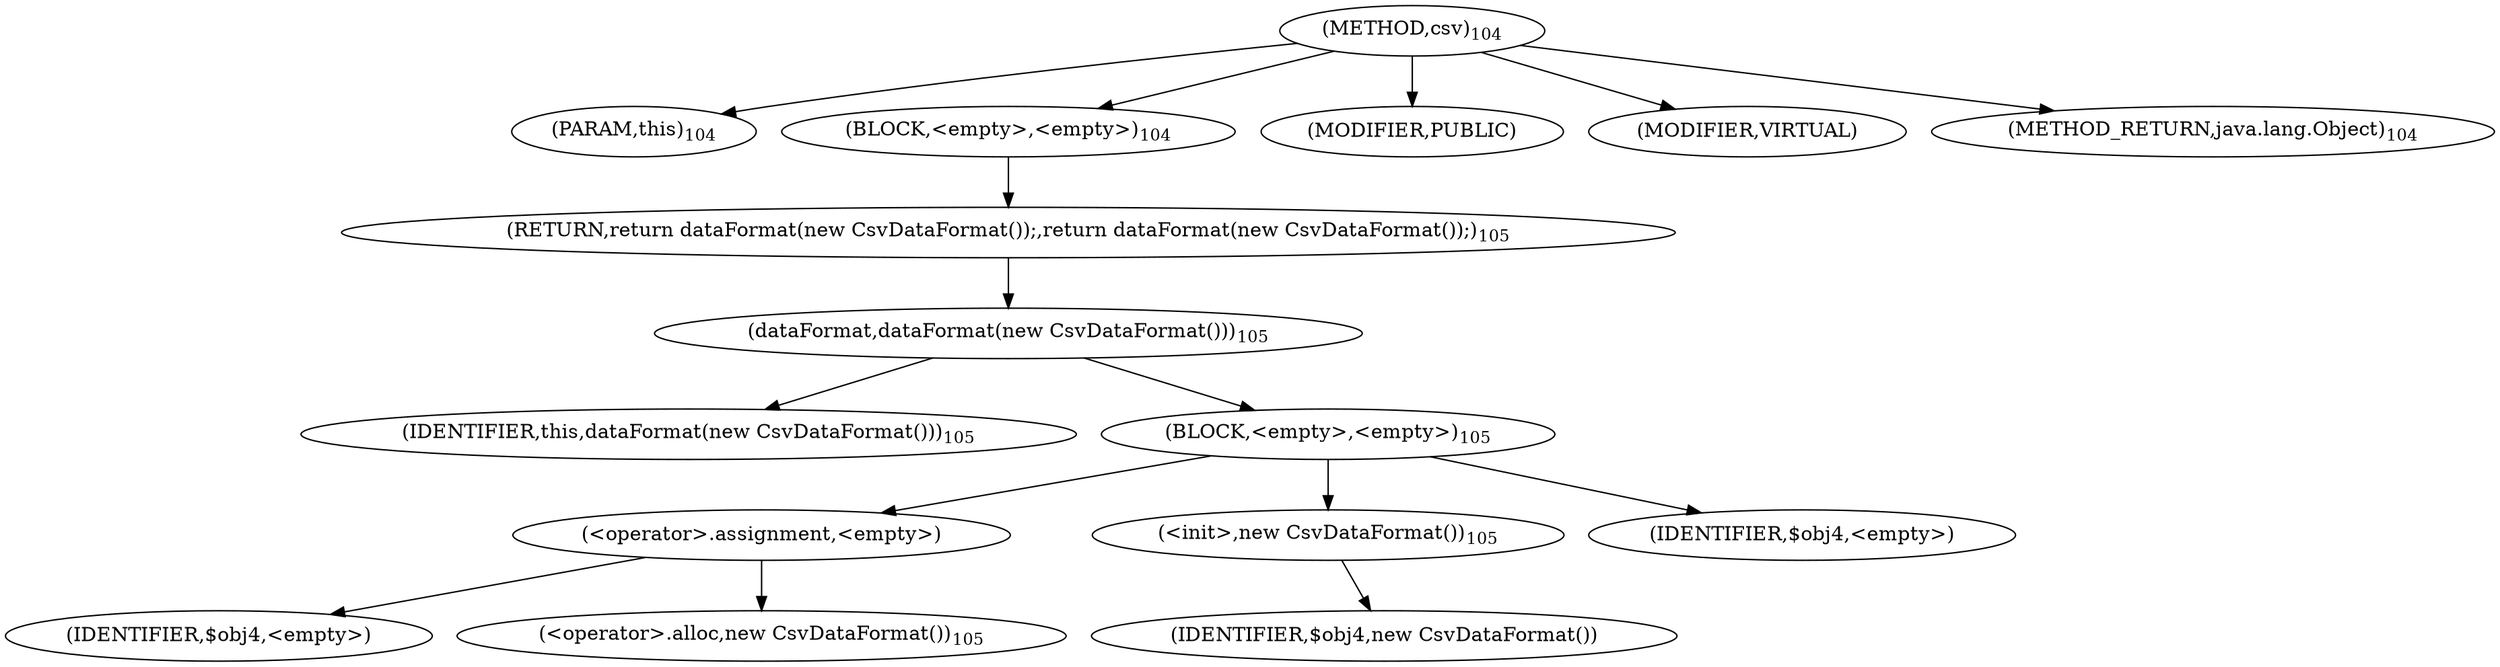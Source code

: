 digraph "csv" {  
"186" [label = <(METHOD,csv)<SUB>104</SUB>> ]
"29" [label = <(PARAM,this)<SUB>104</SUB>> ]
"187" [label = <(BLOCK,&lt;empty&gt;,&lt;empty&gt;)<SUB>104</SUB>> ]
"188" [label = <(RETURN,return dataFormat(new CsvDataFormat());,return dataFormat(new CsvDataFormat());)<SUB>105</SUB>> ]
"189" [label = <(dataFormat,dataFormat(new CsvDataFormat()))<SUB>105</SUB>> ]
"28" [label = <(IDENTIFIER,this,dataFormat(new CsvDataFormat()))<SUB>105</SUB>> ]
"190" [label = <(BLOCK,&lt;empty&gt;,&lt;empty&gt;)<SUB>105</SUB>> ]
"191" [label = <(&lt;operator&gt;.assignment,&lt;empty&gt;)> ]
"192" [label = <(IDENTIFIER,$obj4,&lt;empty&gt;)> ]
"193" [label = <(&lt;operator&gt;.alloc,new CsvDataFormat())<SUB>105</SUB>> ]
"194" [label = <(&lt;init&gt;,new CsvDataFormat())<SUB>105</SUB>> ]
"195" [label = <(IDENTIFIER,$obj4,new CsvDataFormat())> ]
"196" [label = <(IDENTIFIER,$obj4,&lt;empty&gt;)> ]
"197" [label = <(MODIFIER,PUBLIC)> ]
"198" [label = <(MODIFIER,VIRTUAL)> ]
"199" [label = <(METHOD_RETURN,java.lang.Object)<SUB>104</SUB>> ]
  "186" -> "29" 
  "186" -> "187" 
  "186" -> "197" 
  "186" -> "198" 
  "186" -> "199" 
  "187" -> "188" 
  "188" -> "189" 
  "189" -> "28" 
  "189" -> "190" 
  "190" -> "191" 
  "190" -> "194" 
  "190" -> "196" 
  "191" -> "192" 
  "191" -> "193" 
  "194" -> "195" 
}
